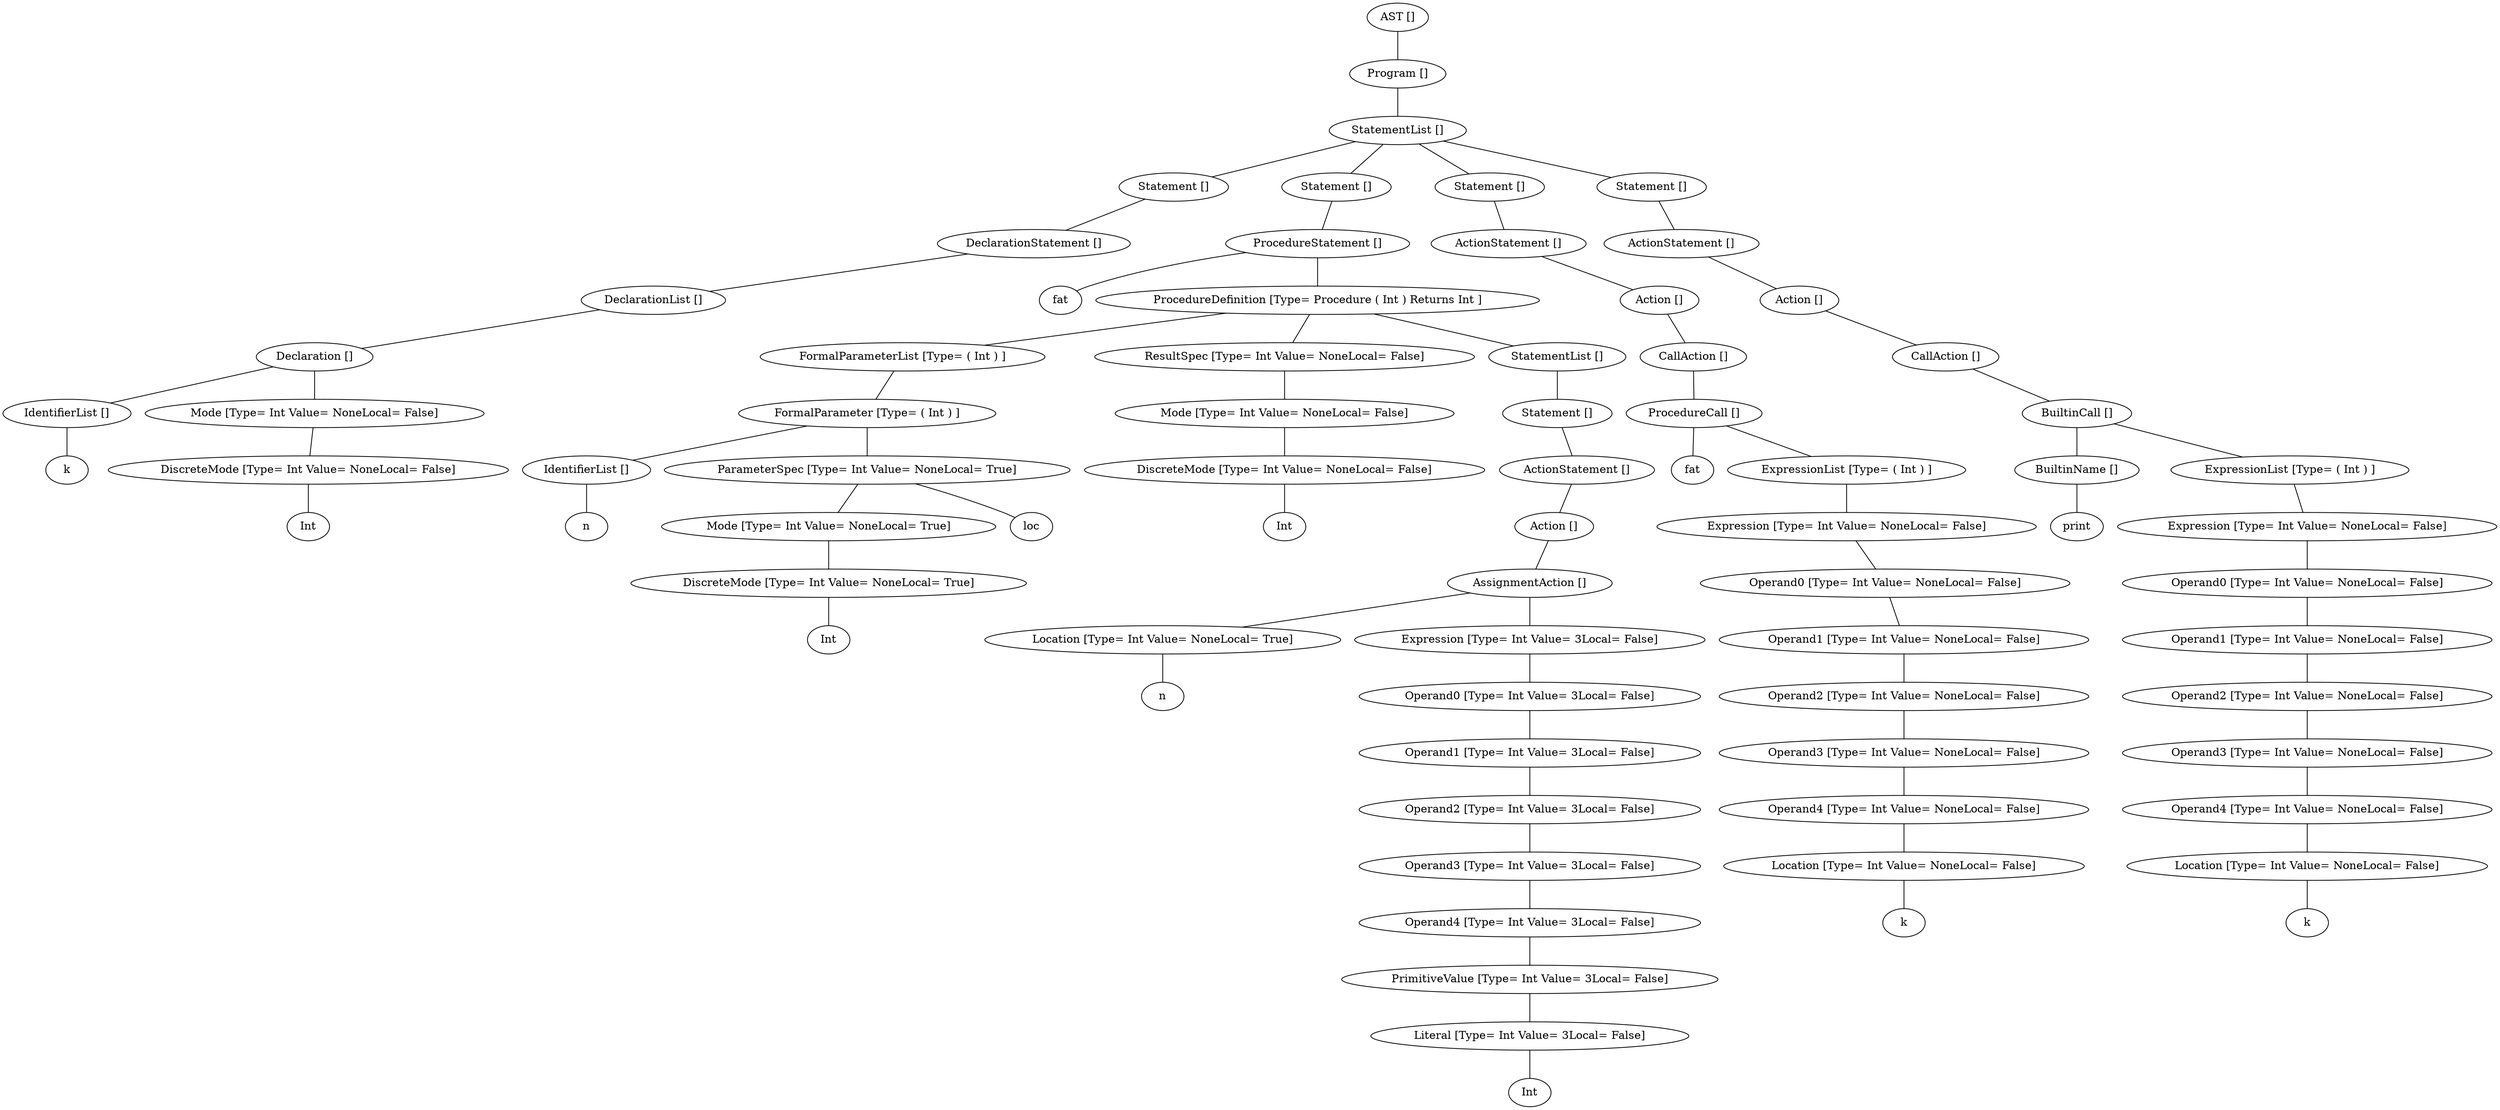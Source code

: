 graph G {
140220066612448 [label="AST []"];
140220066612616 [label="AST None"];
140220066612448 -- 140220066612616;
140220066612616 [label="Program []"];
140220066613008 [label="Program None"];
140220066612616 -- 140220066613008;
140220066613008 [label="StatementList []"];
140220067030856 [label="StatementList None"];
140220066613008 -- 140220067030856;
140220067030856 [label="Statement []"];
140220067076248 [label="Statement None"];
140220067030856 -- 140220067076248;
140220067076248 [label="DeclarationStatement []"];
140220067030968 [label="DeclarationStatement None"];
140220067076248 -- 140220067030968;
140220067030968 [label="DeclarationList []"];
140220067031136 [label="DeclarationList None"];
140220067030968 -- 140220067031136;
140220067031136 [label="Declaration []"];
140220067031024 [label="Declaration None"];
140220067031136 -- 140220067031024;
140220067031024 [label="IdentifierList []"];
11843611095582997176 [label=k];
140220067031024 -- 11843611095582997176;
140220067030688 [label="Declaration None"];
140220067031136 -- 140220067030688;
140220067030688 [label="Mode [Type= Int Value= NoneLocal= False]"];
140220067030632 [label="Mode Int"];
140220067030688 -- 140220067030632;
140220067030632 [label="DiscreteMode [Type= Int Value= NoneLocal= False]"];
12469311467349426096 [label=Int];
140220067030632 -- 12469311467349426096;
140220067076304 [label="StatementList None"];
140220066613008 -- 140220067076304;
140220067076304 [label="Statement []"];
140220067076080 [label="Statement None"];
140220067076304 -- 140220067076080;
140220067076080 [label="ProcedureStatement []"];
13209092076931235863 [label=fat];
140220067076080 -- 13209092076931235863;
140220066612224 [label="ProcedureStatement None"];
140220067076080 -- 140220066612224;
140220066612224 [label="ProcedureDefinition [Type= Procedure ( Int ) Returns Int ]"];
140220067076584 [label="ProcedureDefinition Procedure ( Int ) Returns Int"];
140220066612224 -- 140220067076584;
140220067076584 [label="FormalParameterList [Type= ( Int ) ]"];
140220067076752 [label="FormalParameterList ( Int )"];
140220067076584 -- 140220067076752;
140220067076752 [label="FormalParameter [Type= ( Int ) ]"];
140220067076640 [label="FormalParameter ( Int )"];
140220067076752 -- 140220067076640;
140220067076640 [label="IdentifierList []"];
9776676072093603470 [label=n];
140220067076640 -- 9776676072093603470;
140220067075856 [label="FormalParameter ( Int )"];
140220067076752 -- 140220067075856;
140220067075856 [label="ParameterSpec [Type= Int Value= NoneLocal= True]"];
140220067076472 [label="ParameterSpec Int"];
140220067075856 -- 140220067076472;
140220067076472 [label="Mode [Type= Int Value= NoneLocal= True]"];
140220067076416 [label="Mode Int"];
140220067076472 -- 140220067076416;
140220067076416 [label="DiscreteMode [Type= Int Value= NoneLocal= True]"];
12435511635895500453 [label=Int];
140220067076416 -- 12435511635895500453;
13569632872431456162 [label=loc];
140220067075856 -- 13569632872431456162;
140220067077256 [label="ProcedureDefinition Procedure ( Int ) Returns Int"];
140220066612224 -- 140220067077256;
140220067077256 [label="ResultSpec [Type= Int Value= NoneLocal= False]"];
140220067077144 [label="ResultSpec Int"];
140220067077256 -- 140220067077144;
140220067077144 [label="Mode [Type= Int Value= NoneLocal= False]"];
140220067076808 [label="Mode Int"];
140220067077144 -- 140220067076808;
140220067076808 [label="DiscreteMode [Type= Int Value= NoneLocal= False]"];
10063175026154738693 [label=Int];
140220067076808 -- 10063175026154738693;
140220067077872 [label="ProcedureDefinition Procedure ( Int ) Returns Int"];
140220066612224 -- 140220067077872;
140220067077872 [label="StatementList []"];
140220067077312 [label="StatementList None"];
140220067077872 -- 140220067077312;
140220067077312 [label="Statement []"];
140220066611888 [label="Statement None"];
140220067077312 -- 140220066611888;
140220066611888 [label="ActionStatement []"];
140220067077592 [label="ActionStatement None"];
140220066611888 -- 140220067077592;
140220067077592 [label="Action []"];
140220066611832 [label="Action None"];
140220067077592 -- 140220066611832;
140220066611832 [label="AssignmentAction []"];
140220067076864 [label="AssignmentAction None"];
140220066611832 -- 140220067076864;
140220067076864 [label="Location [Type= Int Value= NoneLocal= True]"];
13444993703161131519 [label=n];
140220067076864 -- 13444993703161131519;
140220066611776 [label="AssignmentAction None"];
140220066611832 -- 140220066611776;
140220066611776 [label="Expression [Type= Int Value= 3Local= False]"];
140220066611720 [label="Expression Int"];
140220066611776 -- 140220066611720;
140220066611720 [label="Operand0 [Type= Int Value= 3Local= False]"];
140220067078096 [label="Operand0 Int"];
140220066611720 -- 140220067078096;
140220067078096 [label="Operand1 [Type= Int Value= 3Local= False]"];
140220067078040 [label="Operand1 Int"];
140220067078096 -- 140220067078040;
140220067078040 [label="Operand2 [Type= Int Value= 3Local= False]"];
140220067077984 [label="Operand2 Int"];
140220067078040 -- 140220067077984;
140220067077984 [label="Operand3 [Type= Int Value= 3Local= False]"];
140220067076920 [label="Operand3 Int"];
140220067077984 -- 140220067076920;
140220067076920 [label="Operand4 [Type= Int Value= 3Local= False]"];
140220067077088 [label="Operand4 Int"];
140220067076920 -- 140220067077088;
140220067077088 [label="PrimitiveValue [Type= Int Value= 3Local= False]"];
140220067077928 [label="PrimitiveValue Int"];
140220067077088 -- 140220067077928;
140220067077928 [label="Literal [Type= Int Value= 3Local= False]"];
13032514949381588658 [label=Int];
140220067077928 -- 13032514949381588658;
140220067077536 [label="StatementList None"];
140220066613008 -- 140220067077536;
140220067077536 [label="Statement []"];
140220066612672 [label="Statement None"];
140220067077536 -- 140220066612672;
140220066612672 [label="ActionStatement []"];
140220066612000 [label="ActionStatement None"];
140220066612672 -- 140220066612000;
140220066612000 [label="Action []"];
140220067077368 [label="Action None"];
140220066612000 -- 140220067077368;
140220067077368 [label="CallAction []"];
140220066611944 [label="CallAction None"];
140220067077368 -- 140220066611944;
140220066611944 [label="ProcedureCall []"];
12231777247670773965 [label=fat];
140220066611944 -- 12231777247670773965;
140220066612168 [label="ProcedureCall None"];
140220066611944 -- 140220066612168;
140220066612168 [label="ExpressionList [Type= ( Int ) ]"];
140220066612280 [label="ExpressionList ( Int )"];
140220066612168 -- 140220066612280;
140220066612280 [label="Expression [Type= Int Value= NoneLocal= False]"];
140220066612336 [label="Expression Int"];
140220066612280 -- 140220066612336;
140220066612336 [label="Operand0 [Type= Int Value= NoneLocal= False]"];
140220067075744 [label="Operand0 Int"];
140220066612336 -- 140220067075744;
140220067075744 [label="Operand1 [Type= Int Value= NoneLocal= False]"];
140220067075968 [label="Operand1 Int"];
140220067075744 -- 140220067075968;
140220067075968 [label="Operand2 [Type= Int Value= NoneLocal= False]"];
140220067077704 [label="Operand2 Int"];
140220067075968 -- 140220067077704;
140220067077704 [label="Operand3 [Type= Int Value= NoneLocal= False]"];
140220067077480 [label="Operand3 Int"];
140220067077704 -- 140220067077480;
140220067077480 [label="Operand4 [Type= Int Value= NoneLocal= False]"];
140220067031080 [label="Operand4 Int"];
140220067077480 -- 140220067031080;
140220067031080 [label="Location [Type= Int Value= NoneLocal= False]"];
13507752651404895329 [label=k];
140220067031080 -- 13507752651404895329;
140220066612728 [label="StatementList None"];
140220066613008 -- 140220066612728;
140220066612728 [label="Statement []"];
140220066613680 [label="Statement None"];
140220066612728 -- 140220066613680;
140220066613680 [label="ActionStatement []"];
140220066613512 [label="ActionStatement None"];
140220066613680 -- 140220066613512;
140220066613512 [label="Action []"];
140220066612784 [label="Action None"];
140220066613512 -- 140220066612784;
140220066612784 [label="CallAction []"];
140220066613568 [label="CallAction None"];
140220066612784 -- 140220066613568;
140220066613568 [label="BuiltinCall []"];
140220067075800 [label="BuiltinCall None"];
140220066613568 -- 140220067075800;
140220067075800 [label="BuiltinName []"];
11699569285085025105 [label=print];
140220067075800 -- 11699569285085025105;
140220066613400 [label="BuiltinCall None"];
140220066613568 -- 140220066613400;
140220066613400 [label="ExpressionList [Type= ( Int ) ]"];
140220066613120 [label="ExpressionList ( Int )"];
140220066613400 -- 140220066613120;
140220066613120 [label="Expression [Type= Int Value= NoneLocal= False]"];
140220066613288 [label="Expression Int"];
140220066613120 -- 140220066613288;
140220066613288 [label="Operand0 [Type= Int Value= NoneLocal= False]"];
140220066613176 [label="Operand0 Int"];
140220066613288 -- 140220066613176;
140220066613176 [label="Operand1 [Type= Int Value= NoneLocal= False]"];
140220066612952 [label="Operand1 Int"];
140220066613176 -- 140220066612952;
140220066612952 [label="Operand2 [Type= Int Value= NoneLocal= False]"];
140220067075576 [label="Operand2 Int"];
140220066612952 -- 140220067075576;
140220067075576 [label="Operand3 [Type= Int Value= NoneLocal= False]"];
140220066612840 [label="Operand3 Int"];
140220067075576 -- 140220066612840;
140220066612840 [label="Operand4 [Type= Int Value= NoneLocal= False]"];
140220066612560 [label="Operand4 Int"];
140220066612840 -- 140220066612560;
140220066612560 [label="Location [Type= Int Value= NoneLocal= False]"];
9607619089709923794 [label=k];
140220066612560 -- 9607619089709923794;
}
